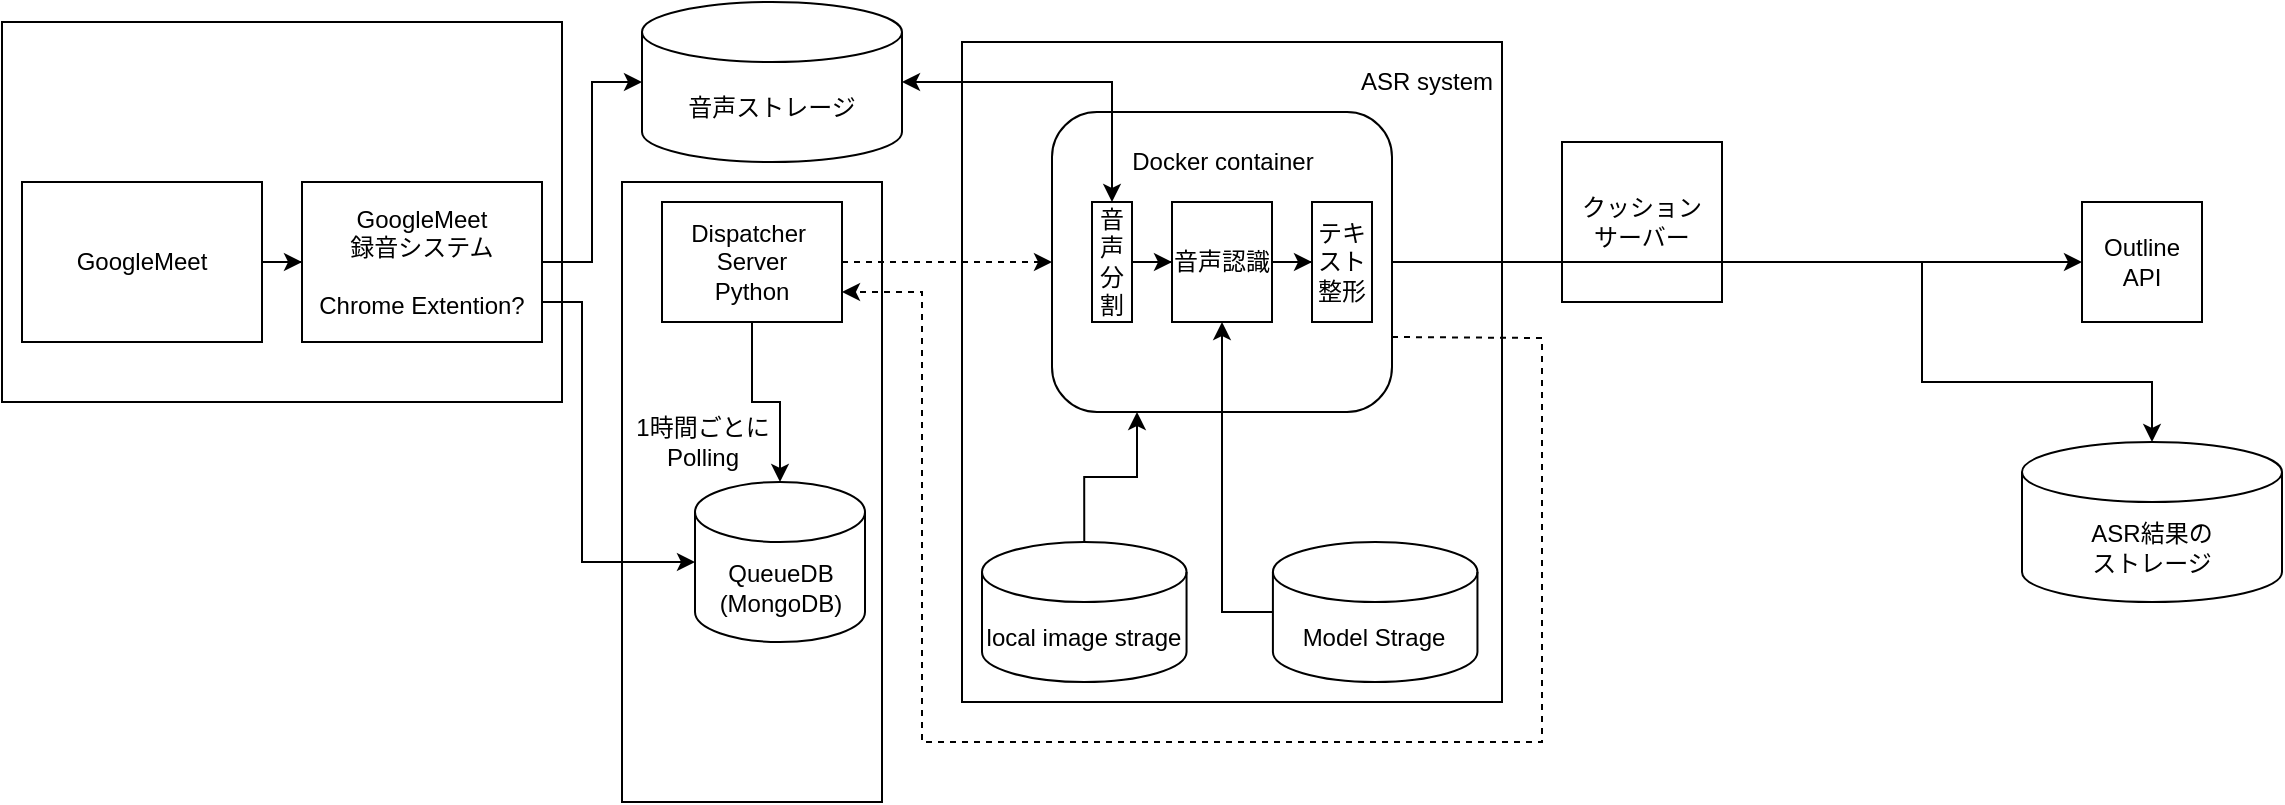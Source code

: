 <mxfile version="20.2.4" type="device" pages="3"><diagram id="C5RBs43oDa-KdzZeNtuy" name="システム概要図"><mxGraphModel dx="1801" dy="943" grid="1" gridSize="10" guides="1" tooltips="1" connect="1" arrows="1" fold="1" page="1" pageScale="1" pageWidth="827" pageHeight="1169" math="0" shadow="0"><root><mxCell id="WIyWlLk6GJQsqaUBKTNV-0"/><mxCell id="WIyWlLk6GJQsqaUBKTNV-1" parent="WIyWlLk6GJQsqaUBKTNV-0"/><mxCell id="Z-tMfiI7Wb8mQqXxbNaV-17" value="" style="rounded=0;whiteSpace=wrap;html=1;fillColor=none;" vertex="1" parent="WIyWlLk6GJQsqaUBKTNV-1"><mxGeometry x="290" y="200" width="130" height="310" as="geometry"/></mxCell><mxCell id="Z-tMfiI7Wb8mQqXxbNaV-15" value="" style="group" vertex="1" connectable="0" parent="WIyWlLk6GJQsqaUBKTNV-1"><mxGeometry x="460" y="130" width="270" height="330" as="geometry"/></mxCell><mxCell id="Z-tMfiI7Wb8mQqXxbNaV-11" value="" style="rounded=0;whiteSpace=wrap;html=1;fillColor=none;" vertex="1" parent="Z-tMfiI7Wb8mQqXxbNaV-15"><mxGeometry width="270" height="330" as="geometry"/></mxCell><mxCell id="kc7nKCcDqPtwFBsMqe1D-14" value="ASR system" style="text;html=1;align=center;verticalAlign=middle;resizable=0;points=[];autosize=1;strokeColor=none;fillColor=none;" parent="Z-tMfiI7Wb8mQqXxbNaV-15" vertex="1"><mxGeometry x="192.273" y="10" width="80" height="20" as="geometry"/></mxCell><mxCell id="Z-tMfiI7Wb8mQqXxbNaV-12" value="" style="group" vertex="1" connectable="0" parent="Z-tMfiI7Wb8mQqXxbNaV-15"><mxGeometry x="155.455" y="250" width="102.273" height="70" as="geometry"/></mxCell><mxCell id="Z-tMfiI7Wb8mQqXxbNaV-14" value="" style="group" vertex="1" connectable="0" parent="Z-tMfiI7Wb8mQqXxbNaV-12"><mxGeometry width="102.273" height="70" as="geometry"/></mxCell><mxCell id="7LRfHPCiIr__umFIfunO-0" value="Model Strage" style="shape=cylinder3;whiteSpace=wrap;html=1;boundedLbl=1;backgroundOutline=1;size=15;" parent="Z-tMfiI7Wb8mQqXxbNaV-14" vertex="1"><mxGeometry width="102.273" height="70" as="geometry"/></mxCell><mxCell id="Z-tMfiI7Wb8mQqXxbNaV-13" value="" style="group" vertex="1" connectable="0" parent="Z-tMfiI7Wb8mQqXxbNaV-15"><mxGeometry x="10.001" y="250" width="102.273" height="70" as="geometry"/></mxCell><mxCell id="kc7nKCcDqPtwFBsMqe1D-24" value="local image strage" style="shape=cylinder3;whiteSpace=wrap;html=1;boundedLbl=1;backgroundOutline=1;size=15;" parent="Z-tMfiI7Wb8mQqXxbNaV-13" vertex="1"><mxGeometry width="102.273" height="70" as="geometry"/></mxCell><mxCell id="Z-tMfiI7Wb8mQqXxbNaV-3" style="edgeStyle=orthogonalEdgeStyle;rounded=0;orthogonalLoop=1;jettySize=auto;html=1;entryX=0;entryY=0.5;entryDx=0;entryDy=0;dashed=1;" edge="1" parent="WIyWlLk6GJQsqaUBKTNV-1" source="kc7nKCcDqPtwFBsMqe1D-2" target="kc7nKCcDqPtwFBsMqe1D-13"><mxGeometry relative="1" as="geometry"/></mxCell><mxCell id="Z-tMfiI7Wb8mQqXxbNaV-16" style="edgeStyle=orthogonalEdgeStyle;rounded=0;orthogonalLoop=1;jettySize=auto;html=1;entryX=0.5;entryY=0;entryDx=0;entryDy=0;entryPerimeter=0;startArrow=none;startFill=0;" edge="1" parent="WIyWlLk6GJQsqaUBKTNV-1" source="kc7nKCcDqPtwFBsMqe1D-2" target="kc7nKCcDqPtwFBsMqe1D-15"><mxGeometry relative="1" as="geometry"/></mxCell><mxCell id="kc7nKCcDqPtwFBsMqe1D-2" value="Dispatcher&amp;nbsp;&lt;br&gt;Server&lt;br&gt;Python" style="rounded=0;whiteSpace=wrap;html=1;" parent="WIyWlLk6GJQsqaUBKTNV-1" vertex="1"><mxGeometry x="310" y="210" width="90" height="60" as="geometry"/></mxCell><mxCell id="kc7nKCcDqPtwFBsMqe1D-8" value="1時間ごとに&lt;br&gt;Polling" style="text;html=1;align=center;verticalAlign=middle;resizable=0;points=[];autosize=1;strokeColor=none;fillColor=none;" parent="WIyWlLk6GJQsqaUBKTNV-1" vertex="1"><mxGeometry x="290" y="315" width="80" height="30" as="geometry"/></mxCell><mxCell id="kc7nKCcDqPtwFBsMqe1D-15" value="QueueDB&lt;br&gt;(MongoDB)" style="shape=cylinder3;whiteSpace=wrap;html=1;boundedLbl=1;backgroundOutline=1;size=15;" parent="WIyWlLk6GJQsqaUBKTNV-1" vertex="1"><mxGeometry x="326.5" y="350" width="85" height="80" as="geometry"/></mxCell><mxCell id="kc7nKCcDqPtwFBsMqe1D-16" value="音声ストレージ" style="shape=cylinder3;whiteSpace=wrap;html=1;boundedLbl=1;backgroundOutline=1;size=15;" parent="WIyWlLk6GJQsqaUBKTNV-1" vertex="1"><mxGeometry x="300" y="110" width="130" height="80" as="geometry"/></mxCell><mxCell id="kc7nKCcDqPtwFBsMqe1D-26" value="Outline&lt;br&gt;API" style="rounded=0;whiteSpace=wrap;html=1;" parent="WIyWlLk6GJQsqaUBKTNV-1" vertex="1"><mxGeometry x="1020" y="210" width="60" height="60" as="geometry"/></mxCell><mxCell id="-IexcL1EtfbmZokgFxjY-2" style="edgeStyle=orthogonalEdgeStyle;rounded=0;orthogonalLoop=1;jettySize=auto;html=1;exitX=1;exitY=0.5;exitDx=0;exitDy=0;entryX=0;entryY=0.5;entryDx=0;entryDy=0;entryPerimeter=0;" parent="WIyWlLk6GJQsqaUBKTNV-1" source="kc7nKCcDqPtwFBsMqe1D-31" target="kc7nKCcDqPtwFBsMqe1D-16" edge="1"><mxGeometry relative="1" as="geometry"/></mxCell><mxCell id="-IexcL1EtfbmZokgFxjY-3" style="edgeStyle=orthogonalEdgeStyle;rounded=0;orthogonalLoop=1;jettySize=auto;html=1;exitX=1;exitY=0.75;exitDx=0;exitDy=0;entryX=0;entryY=0.5;entryDx=0;entryDy=0;entryPerimeter=0;" parent="WIyWlLk6GJQsqaUBKTNV-1" source="kc7nKCcDqPtwFBsMqe1D-31" target="kc7nKCcDqPtwFBsMqe1D-15" edge="1"><mxGeometry relative="1" as="geometry"><Array as="points"><mxPoint x="270" y="260"/><mxPoint x="270" y="390"/></Array></mxGeometry></mxCell><mxCell id="kc7nKCcDqPtwFBsMqe1D-31" value="GoogleMeet&lt;br&gt;録音システム&lt;br&gt;&lt;br&gt;Chrome Extention?" style="whiteSpace=wrap;html=1;" parent="WIyWlLk6GJQsqaUBKTNV-1" vertex="1"><mxGeometry x="130" y="200" width="120" height="80" as="geometry"/></mxCell><mxCell id="-IexcL1EtfbmZokgFxjY-1" style="edgeStyle=orthogonalEdgeStyle;rounded=0;orthogonalLoop=1;jettySize=auto;html=1;exitX=1;exitY=0.5;exitDx=0;exitDy=0;" parent="WIyWlLk6GJQsqaUBKTNV-1" source="-IexcL1EtfbmZokgFxjY-0" target="kc7nKCcDqPtwFBsMqe1D-31" edge="1"><mxGeometry relative="1" as="geometry"/></mxCell><mxCell id="-IexcL1EtfbmZokgFxjY-0" value="GoogleMeet" style="whiteSpace=wrap;html=1;" parent="WIyWlLk6GJQsqaUBKTNV-1" vertex="1"><mxGeometry x="-10" y="200" width="120" height="80" as="geometry"/></mxCell><mxCell id="Z-tMfiI7Wb8mQqXxbNaV-8" value="" style="group" vertex="1" connectable="0" parent="WIyWlLk6GJQsqaUBKTNV-1"><mxGeometry x="470" y="140" width="205" height="175" as="geometry"/></mxCell><mxCell id="kc7nKCcDqPtwFBsMqe1D-13" value="" style="rounded=1;whiteSpace=wrap;html=1;" parent="Z-tMfiI7Wb8mQqXxbNaV-8" vertex="1"><mxGeometry x="35" y="25" width="170" height="150" as="geometry"/></mxCell><mxCell id="XmhFnkk1BYlz7i5iZyHJ-0" value="Docker container" style="text;html=1;align=center;verticalAlign=middle;resizable=0;points=[];autosize=1;strokeColor=none;fillColor=none;" parent="Z-tMfiI7Wb8mQqXxbNaV-8" vertex="1"><mxGeometry x="65" y="40" width="110" height="20" as="geometry"/></mxCell><mxCell id="Z-tMfiI7Wb8mQqXxbNaV-6" value="" style="group" vertex="1" connectable="0" parent="Z-tMfiI7Wb8mQqXxbNaV-8"><mxGeometry x="55" y="70" width="140" height="60" as="geometry"/></mxCell><mxCell id="kc7nKCcDqPtwFBsMqe1D-17" value="音声分割" style="rounded=0;whiteSpace=wrap;html=1;" parent="Z-tMfiI7Wb8mQqXxbNaV-6" vertex="1"><mxGeometry width="20" height="60" as="geometry"/></mxCell><mxCell id="kc7nKCcDqPtwFBsMqe1D-18" value="テキスト整形" style="rounded=0;whiteSpace=wrap;html=1;" parent="Z-tMfiI7Wb8mQqXxbNaV-6" vertex="1"><mxGeometry x="110" width="30" height="60" as="geometry"/></mxCell><mxCell id="kc7nKCcDqPtwFBsMqe1D-23" style="edgeStyle=orthogonalEdgeStyle;rounded=0;orthogonalLoop=1;jettySize=auto;html=1;exitX=1;exitY=0.5;exitDx=0;exitDy=0;" parent="Z-tMfiI7Wb8mQqXxbNaV-6" source="kc7nKCcDqPtwFBsMqe1D-19" target="kc7nKCcDqPtwFBsMqe1D-18" edge="1"><mxGeometry relative="1" as="geometry"/></mxCell><mxCell id="kc7nKCcDqPtwFBsMqe1D-19" value="音声認識" style="rounded=0;whiteSpace=wrap;html=1;" parent="Z-tMfiI7Wb8mQqXxbNaV-6" vertex="1"><mxGeometry x="40" width="50" height="60" as="geometry"/></mxCell><mxCell id="kc7nKCcDqPtwFBsMqe1D-22" style="edgeStyle=orthogonalEdgeStyle;rounded=0;orthogonalLoop=1;jettySize=auto;html=1;exitX=1;exitY=0.5;exitDx=0;exitDy=0;" parent="Z-tMfiI7Wb8mQqXxbNaV-6" source="kc7nKCcDqPtwFBsMqe1D-17" target="kc7nKCcDqPtwFBsMqe1D-19" edge="1"><mxGeometry relative="1" as="geometry"/></mxCell><mxCell id="Z-tMfiI7Wb8mQqXxbNaV-10" style="edgeStyle=orthogonalEdgeStyle;rounded=0;orthogonalLoop=1;jettySize=auto;html=1;exitX=1;exitY=0.5;exitDx=0;exitDy=0;startArrow=none;startFill=0;" edge="1" parent="WIyWlLk6GJQsqaUBKTNV-1" source="kc7nKCcDqPtwFBsMqe1D-13" target="kc7nKCcDqPtwFBsMqe1D-26"><mxGeometry relative="1" as="geometry"/></mxCell><mxCell id="7LRfHPCiIr__umFIfunO-5" style="edgeStyle=orthogonalEdgeStyle;rounded=0;orthogonalLoop=1;jettySize=auto;html=1;exitX=0.5;exitY=0;exitDx=0;exitDy=0;exitPerimeter=0;entryX=0.25;entryY=1;entryDx=0;entryDy=0;" parent="WIyWlLk6GJQsqaUBKTNV-1" source="kc7nKCcDqPtwFBsMqe1D-24" target="kc7nKCcDqPtwFBsMqe1D-13" edge="1"><mxGeometry relative="1" as="geometry"/></mxCell><mxCell id="Z-tMfiI7Wb8mQqXxbNaV-9" style="edgeStyle=orthogonalEdgeStyle;rounded=0;orthogonalLoop=1;jettySize=auto;html=1;entryX=0.5;entryY=1;entryDx=0;entryDy=0;startArrow=none;startFill=0;" edge="1" parent="WIyWlLk6GJQsqaUBKTNV-1" source="7LRfHPCiIr__umFIfunO-0" target="kc7nKCcDqPtwFBsMqe1D-19"><mxGeometry relative="1" as="geometry"/></mxCell><mxCell id="Z-tMfiI7Wb8mQqXxbNaV-19" value="" style="rounded=0;whiteSpace=wrap;html=1;fillColor=none;" vertex="1" parent="WIyWlLk6GJQsqaUBKTNV-1"><mxGeometry x="-20" y="120" width="280" height="190" as="geometry"/></mxCell><mxCell id="zHJ0lMq1ixRPmbN8okWB-1" value="" style="endArrow=classic;html=1;rounded=0;exitX=1;exitY=0.75;exitDx=0;exitDy=0;entryX=1;entryY=0.75;entryDx=0;entryDy=0;dashed=1;" edge="1" parent="WIyWlLk6GJQsqaUBKTNV-1" source="kc7nKCcDqPtwFBsMqe1D-13" target="kc7nKCcDqPtwFBsMqe1D-2"><mxGeometry width="50" height="50" relative="1" as="geometry"><mxPoint x="290" y="570" as="sourcePoint"/><mxPoint x="440" y="260" as="targetPoint"/><Array as="points"><mxPoint x="750" y="278"/><mxPoint x="750" y="480"/><mxPoint x="440" y="480"/><mxPoint x="440" y="255"/></Array></mxGeometry></mxCell><mxCell id="EgpvfBWEqXS2JJLodSmr-0" value="ASR結果の&lt;br&gt;ストレージ&lt;br&gt;" style="shape=cylinder3;whiteSpace=wrap;html=1;boundedLbl=1;backgroundOutline=1;size=15;" vertex="1" parent="WIyWlLk6GJQsqaUBKTNV-1"><mxGeometry x="990" y="330" width="130" height="80" as="geometry"/></mxCell><mxCell id="EgpvfBWEqXS2JJLodSmr-4" value="" style="endArrow=classic;html=1;rounded=0;entryX=0.5;entryY=0;entryDx=0;entryDy=0;entryPerimeter=0;" edge="1" parent="WIyWlLk6GJQsqaUBKTNV-1" target="EgpvfBWEqXS2JJLodSmr-0"><mxGeometry width="50" height="50" relative="1" as="geometry"><mxPoint x="940" y="240" as="sourcePoint"/><mxPoint x="860" y="430" as="targetPoint"/><Array as="points"><mxPoint x="940" y="300"/><mxPoint x="1055" y="300"/></Array></mxGeometry></mxCell><mxCell id="gu7-FTfICsZvy0xDd9tP-0" value="クッション&lt;br&gt;サーバー" style="whiteSpace=wrap;html=1;aspect=fixed;fillColor=none;" vertex="1" parent="WIyWlLk6GJQsqaUBKTNV-1"><mxGeometry x="760" y="180" width="80" height="80" as="geometry"/></mxCell><mxCell id="Z-tMfiI7Wb8mQqXxbNaV-2" style="edgeStyle=orthogonalEdgeStyle;rounded=0;orthogonalLoop=1;jettySize=auto;html=1;exitX=0.5;exitY=0;exitDx=0;exitDy=0;entryX=1;entryY=0.5;entryDx=0;entryDy=0;entryPerimeter=0;startArrow=classic;startFill=1;" edge="1" parent="WIyWlLk6GJQsqaUBKTNV-1" source="kc7nKCcDqPtwFBsMqe1D-17" target="kc7nKCcDqPtwFBsMqe1D-16"><mxGeometry relative="1" as="geometry"/></mxCell></root></mxGraphModel></diagram><diagram id="Mwrf3u2oDsZWhLC2v6QS" name="QueueDB"><mxGraphModel dx="1169" dy="1131" grid="1" gridSize="10" guides="1" tooltips="1" connect="1" arrows="1" fold="1" page="1" pageScale="1" pageWidth="827" pageHeight="1169" math="0" shadow="0"><root><mxCell id="0"/><mxCell id="1" parent="0"/><mxCell id="kEcnMSUqlak_FAsbEsT7-15" value="&lt;p style=&quot;margin: 4px 0px 0px&quot;&gt;&amp;nbsp; &amp;nbsp;id&lt;/p&gt;&lt;hr&gt;&lt;p style=&quot;margin: 0px ; margin-left: 8px&quot;&gt;&lt;span&gt;attribute: 日付、発表者(願望)、&lt;/span&gt;&lt;span style=&quot;background-color: initial;&quot;&gt;&amp;nbsp;&lt;/span&gt;&lt;/p&gt;&lt;p style=&quot;margin: 0px ; margin-left: 8px&quot;&gt;audio-path: 音声ファイルのパス&lt;/p&gt;&lt;p style=&quot;margin: 0px ; margin-left: 8px&quot;&gt;text-path: ASRした結果を記録するパス&amp;nbsp;&lt;/p&gt;&lt;p style=&quot;margin: 0px ; margin-left: 8px&quot;&gt;status: 未処理、処理中、処理完了&lt;/p&gt;&lt;p style=&quot;margin: 0px ; margin-left: 8px&quot;&gt;&lt;br&gt;&lt;/p&gt;" style="verticalAlign=top;align=left;overflow=fill;fontSize=12;fontFamily=Helvetica;html=1;" parent="1" vertex="1"><mxGeometry x="330" y="180" width="250" height="160" as="geometry"/></mxCell><mxCell id="kEcnMSUqlak_FAsbEsT7-20" value="Jobs" style="text;html=1;align=center;verticalAlign=middle;resizable=0;points=[];autosize=1;strokeColor=none;fillColor=none;" parent="1" vertex="1"><mxGeometry x="330" y="150" width="40" height="20" as="geometry"/></mxCell></root></mxGraphModel></diagram><diagram id="_vwb_tVvNIVaeGoy6Yme" name="ASRsystem"><mxGraphModel dx="806" dy="780" grid="1" gridSize="10" guides="1" tooltips="1" connect="1" arrows="1" fold="1" page="1" pageScale="1" pageWidth="827" pageHeight="1169" math="0" shadow="0"><root><mxCell id="0"/><mxCell id="1" parent="0"/><mxCell id="xyQ1L_X7Asx2NjHDNPNG-28" style="edgeStyle=orthogonalEdgeStyle;rounded=0;orthogonalLoop=1;jettySize=auto;html=1;exitX=0.5;exitY=1;exitDx=0;exitDy=0;entryX=0.49;entryY=-0.036;entryDx=0;entryDy=0;entryPerimeter=0;" parent="1" source="xyQ1L_X7Asx2NjHDNPNG-3" target="xyQ1L_X7Asx2NjHDNPNG-15" edge="1"><mxGeometry relative="1" as="geometry"/></mxCell><mxCell id="xyQ1L_X7Asx2NjHDNPNG-29" style="edgeStyle=orthogonalEdgeStyle;rounded=0;orthogonalLoop=1;jettySize=auto;html=1;exitX=0.25;exitY=1;exitDx=0;exitDy=0;entryX=0.5;entryY=0;entryDx=0;entryDy=0;" parent="1" source="xyQ1L_X7Asx2NjHDNPNG-3" target="xyQ1L_X7Asx2NjHDNPNG-7" edge="1"><mxGeometry relative="1" as="geometry"/></mxCell><mxCell id="xyQ1L_X7Asx2NjHDNPNG-30" style="edgeStyle=orthogonalEdgeStyle;rounded=0;orthogonalLoop=1;jettySize=auto;html=1;exitX=0.75;exitY=1;exitDx=0;exitDy=0;" parent="1" source="xyQ1L_X7Asx2NjHDNPNG-3" target="xyQ1L_X7Asx2NjHDNPNG-18" edge="1"><mxGeometry relative="1" as="geometry"/></mxCell><mxCell id="xyQ1L_X7Asx2NjHDNPNG-3" value="Controller(main)" style="swimlane;fontStyle=1;align=center;verticalAlign=top;childLayout=stackLayout;horizontal=1;startSize=26;horizontalStack=0;resizeParent=1;resizeParentMax=0;resizeLast=0;collapsible=1;marginBottom=0;" parent="1" vertex="1"><mxGeometry x="250" y="160" width="160" height="110" as="geometry"><mxRectangle x="250" y="160" width="90" height="26" as="alternateBounds"/></mxGeometry></mxCell><mxCell id="xyQ1L_X7Asx2NjHDNPNG-4" value="+ field: type" style="text;strokeColor=none;fillColor=none;align=left;verticalAlign=top;spacingLeft=4;spacingRight=4;overflow=hidden;rotatable=0;points=[[0,0.5],[1,0.5]];portConstraint=eastwest;" parent="xyQ1L_X7Asx2NjHDNPNG-3" vertex="1"><mxGeometry y="26" width="160" height="26" as="geometry"/></mxCell><mxCell id="xyQ1L_X7Asx2NjHDNPNG-5" value="" style="line;strokeWidth=1;fillColor=none;align=left;verticalAlign=middle;spacingTop=-1;spacingLeft=3;spacingRight=3;rotatable=0;labelPosition=right;points=[];portConstraint=eastwest;" parent="xyQ1L_X7Asx2NjHDNPNG-3" vertex="1"><mxGeometry y="52" width="160" height="8" as="geometry"/></mxCell><mxCell id="xyQ1L_X7Asx2NjHDNPNG-6" value="+ Preprocess&#10;+ Inference&#10;+ BackPorcess" style="text;strokeColor=none;fillColor=none;align=left;verticalAlign=top;spacingLeft=4;spacingRight=4;overflow=hidden;rotatable=0;points=[[0,0.5],[1,0.5]];portConstraint=eastwest;" parent="xyQ1L_X7Asx2NjHDNPNG-3" vertex="1"><mxGeometry y="60" width="160" height="50" as="geometry"/></mxCell><mxCell id="xyQ1L_X7Asx2NjHDNPNG-31" style="edgeStyle=orthogonalEdgeStyle;rounded=0;orthogonalLoop=1;jettySize=auto;html=1;exitX=0.5;exitY=1;exitDx=0;exitDy=0;" parent="1" source="xyQ1L_X7Asx2NjHDNPNG-7" target="xyQ1L_X7Asx2NjHDNPNG-11" edge="1"><mxGeometry relative="1" as="geometry"/></mxCell><mxCell id="xyQ1L_X7Asx2NjHDNPNG-7" value="FrontProcess(Stage 1)" style="swimlane;fontStyle=1;align=center;verticalAlign=top;childLayout=stackLayout;horizontal=1;startSize=26;horizontalStack=0;resizeParent=1;resizeParentMax=0;resizeLast=0;collapsible=1;marginBottom=0;" parent="1" vertex="1"><mxGeometry x="80" y="360" width="160" height="70" as="geometry"><mxRectangle x="80" y="360" width="110" height="30" as="alternateBounds"/></mxGeometry></mxCell><mxCell id="xyQ1L_X7Asx2NjHDNPNG-9" value="" style="line;strokeWidth=1;fillColor=none;align=left;verticalAlign=middle;spacingTop=-1;spacingLeft=3;spacingRight=3;rotatable=0;labelPosition=right;points=[];portConstraint=eastwest;" parent="xyQ1L_X7Asx2NjHDNPNG-7" vertex="1"><mxGeometry y="26" width="160" height="8" as="geometry"/></mxCell><mxCell id="xyQ1L_X7Asx2NjHDNPNG-10" value="+ Split_audio" style="text;strokeColor=none;fillColor=none;align=left;verticalAlign=top;spacingLeft=4;spacingRight=4;overflow=hidden;rotatable=0;points=[[0,0.5],[1,0.5]];portConstraint=eastwest;" parent="xyQ1L_X7Asx2NjHDNPNG-7" vertex="1"><mxGeometry y="34" width="160" height="36" as="geometry"/></mxCell><mxCell id="xyQ1L_X7Asx2NjHDNPNG-11" value="FileIO" style="swimlane;fontStyle=1;align=center;verticalAlign=top;childLayout=stackLayout;horizontal=1;startSize=26;horizontalStack=0;resizeParent=1;resizeParentMax=0;resizeLast=0;collapsible=1;marginBottom=0;" parent="1" vertex="1"><mxGeometry x="80" y="450" width="160" height="100" as="geometry"/></mxCell><mxCell id="xyQ1L_X7Asx2NjHDNPNG-12" value="+ field: type" style="text;strokeColor=none;fillColor=none;align=left;verticalAlign=top;spacingLeft=4;spacingRight=4;overflow=hidden;rotatable=0;points=[[0,0.5],[1,0.5]];portConstraint=eastwest;" parent="xyQ1L_X7Asx2NjHDNPNG-11" vertex="1"><mxGeometry y="26" width="160" height="26" as="geometry"/></mxCell><mxCell id="xyQ1L_X7Asx2NjHDNPNG-13" value="" style="line;strokeWidth=1;fillColor=none;align=left;verticalAlign=middle;spacingTop=-1;spacingLeft=3;spacingRight=3;rotatable=0;labelPosition=right;points=[];portConstraint=eastwest;" parent="xyQ1L_X7Asx2NjHDNPNG-11" vertex="1"><mxGeometry y="52" width="160" height="8" as="geometry"/></mxCell><mxCell id="xyQ1L_X7Asx2NjHDNPNG-14" value="+ read_audio_file&#10;+ write_audio_file" style="text;strokeColor=none;fillColor=none;align=left;verticalAlign=top;spacingLeft=4;spacingRight=4;overflow=hidden;rotatable=0;points=[[0,0.5],[1,0.5]];portConstraint=eastwest;" parent="xyQ1L_X7Asx2NjHDNPNG-11" vertex="1"><mxGeometry y="60" width="160" height="40" as="geometry"/></mxCell><mxCell id="xyQ1L_X7Asx2NjHDNPNG-15" value="ASRInference(Stage 2)" style="swimlane;fontStyle=1;align=center;verticalAlign=top;childLayout=stackLayout;horizontal=1;startSize=26;horizontalStack=0;resizeParent=1;resizeParentMax=0;resizeLast=0;collapsible=1;marginBottom=0;" parent="1" vertex="1"><mxGeometry x="260" y="360" width="160" height="70" as="geometry"/></mxCell><mxCell id="xyQ1L_X7Asx2NjHDNPNG-16" value="" style="line;strokeWidth=1;fillColor=none;align=left;verticalAlign=middle;spacingTop=-1;spacingLeft=3;spacingRight=3;rotatable=0;labelPosition=right;points=[];portConstraint=eastwest;" parent="xyQ1L_X7Asx2NjHDNPNG-15" vertex="1"><mxGeometry y="26" width="160" height="8" as="geometry"/></mxCell><mxCell id="xyQ1L_X7Asx2NjHDNPNG-17" value="+ Split_audio" style="text;strokeColor=none;fillColor=none;align=left;verticalAlign=top;spacingLeft=4;spacingRight=4;overflow=hidden;rotatable=0;points=[[0,0.5],[1,0.5]];portConstraint=eastwest;" parent="xyQ1L_X7Asx2NjHDNPNG-15" vertex="1"><mxGeometry y="34" width="160" height="36" as="geometry"/></mxCell><mxCell id="xyQ1L_X7Asx2NjHDNPNG-32" style="edgeStyle=orthogonalEdgeStyle;rounded=0;orthogonalLoop=1;jettySize=auto;html=1;exitX=0.5;exitY=1;exitDx=0;exitDy=0;entryX=0.5;entryY=0;entryDx=0;entryDy=0;" parent="1" source="xyQ1L_X7Asx2NjHDNPNG-18" target="xyQ1L_X7Asx2NjHDNPNG-21" edge="1"><mxGeometry relative="1" as="geometry"/></mxCell><mxCell id="xyQ1L_X7Asx2NjHDNPNG-18" value="BackProcess (Stage 3)" style="swimlane;fontStyle=1;align=center;verticalAlign=top;childLayout=stackLayout;horizontal=1;startSize=26;horizontalStack=0;resizeParent=1;resizeParentMax=0;resizeLast=0;collapsible=1;marginBottom=0;" parent="1" vertex="1"><mxGeometry x="440" y="360" width="160" height="70" as="geometry"><mxRectangle x="440" y="360" width="110" height="26" as="alternateBounds"/></mxGeometry></mxCell><mxCell id="xyQ1L_X7Asx2NjHDNPNG-19" value="" style="line;strokeWidth=1;fillColor=none;align=left;verticalAlign=middle;spacingTop=-1;spacingLeft=3;spacingRight=3;rotatable=0;labelPosition=right;points=[];portConstraint=eastwest;" parent="xyQ1L_X7Asx2NjHDNPNG-18" vertex="1"><mxGeometry y="26" width="160" height="8" as="geometry"/></mxCell><mxCell id="xyQ1L_X7Asx2NjHDNPNG-20" value="+ Split_audio" style="text;strokeColor=none;fillColor=none;align=left;verticalAlign=top;spacingLeft=4;spacingRight=4;overflow=hidden;rotatable=0;points=[[0,0.5],[1,0.5]];portConstraint=eastwest;" parent="xyQ1L_X7Asx2NjHDNPNG-18" vertex="1"><mxGeometry y="34" width="160" height="36" as="geometry"/></mxCell><mxCell id="xyQ1L_X7Asx2NjHDNPNG-21" value="OutlineAPI (Stage 4)" style="swimlane;fontStyle=1;align=center;verticalAlign=top;childLayout=stackLayout;horizontal=1;startSize=26;horizontalStack=0;resizeParent=1;resizeParentMax=0;resizeLast=0;collapsible=1;marginBottom=0;" parent="1" vertex="1"><mxGeometry x="440" y="450" width="160" height="70" as="geometry"/></mxCell><mxCell id="xyQ1L_X7Asx2NjHDNPNG-22" value="" style="line;strokeWidth=1;fillColor=none;align=left;verticalAlign=middle;spacingTop=-1;spacingLeft=3;spacingRight=3;rotatable=0;labelPosition=right;points=[];portConstraint=eastwest;" parent="xyQ1L_X7Asx2NjHDNPNG-21" vertex="1"><mxGeometry y="26" width="160" height="8" as="geometry"/></mxCell><mxCell id="xyQ1L_X7Asx2NjHDNPNG-23" value="+ Split_audio" style="text;strokeColor=none;fillColor=none;align=left;verticalAlign=top;spacingLeft=4;spacingRight=4;overflow=hidden;rotatable=0;points=[[0,0.5],[1,0.5]];portConstraint=eastwest;" parent="xyQ1L_X7Asx2NjHDNPNG-21" vertex="1"><mxGeometry y="34" width="160" height="36" as="geometry"/></mxCell><mxCell id="xyQ1L_X7Asx2NjHDNPNG-24" value="Repotirory" style="text;html=1;align=center;verticalAlign=middle;resizable=0;points=[];autosize=1;strokeColor=none;fillColor=none;" parent="1" vertex="1"><mxGeometry y="490" width="70" height="20" as="geometry"/></mxCell><mxCell id="xyQ1L_X7Asx2NjHDNPNG-25" value="Service" style="text;html=1;align=center;verticalAlign=middle;resizable=0;points=[];autosize=1;strokeColor=none;fillColor=none;" parent="1" vertex="1"><mxGeometry x="5" y="385" width="60" height="20" as="geometry"/></mxCell><mxCell id="xyQ1L_X7Asx2NjHDNPNG-26" value="Controller" style="text;html=1;align=center;verticalAlign=middle;resizable=0;points=[];autosize=1;strokeColor=none;fillColor=none;" parent="1" vertex="1"><mxGeometry y="245" width="70" height="20" as="geometry"/></mxCell></root></mxGraphModel></diagram></mxfile>